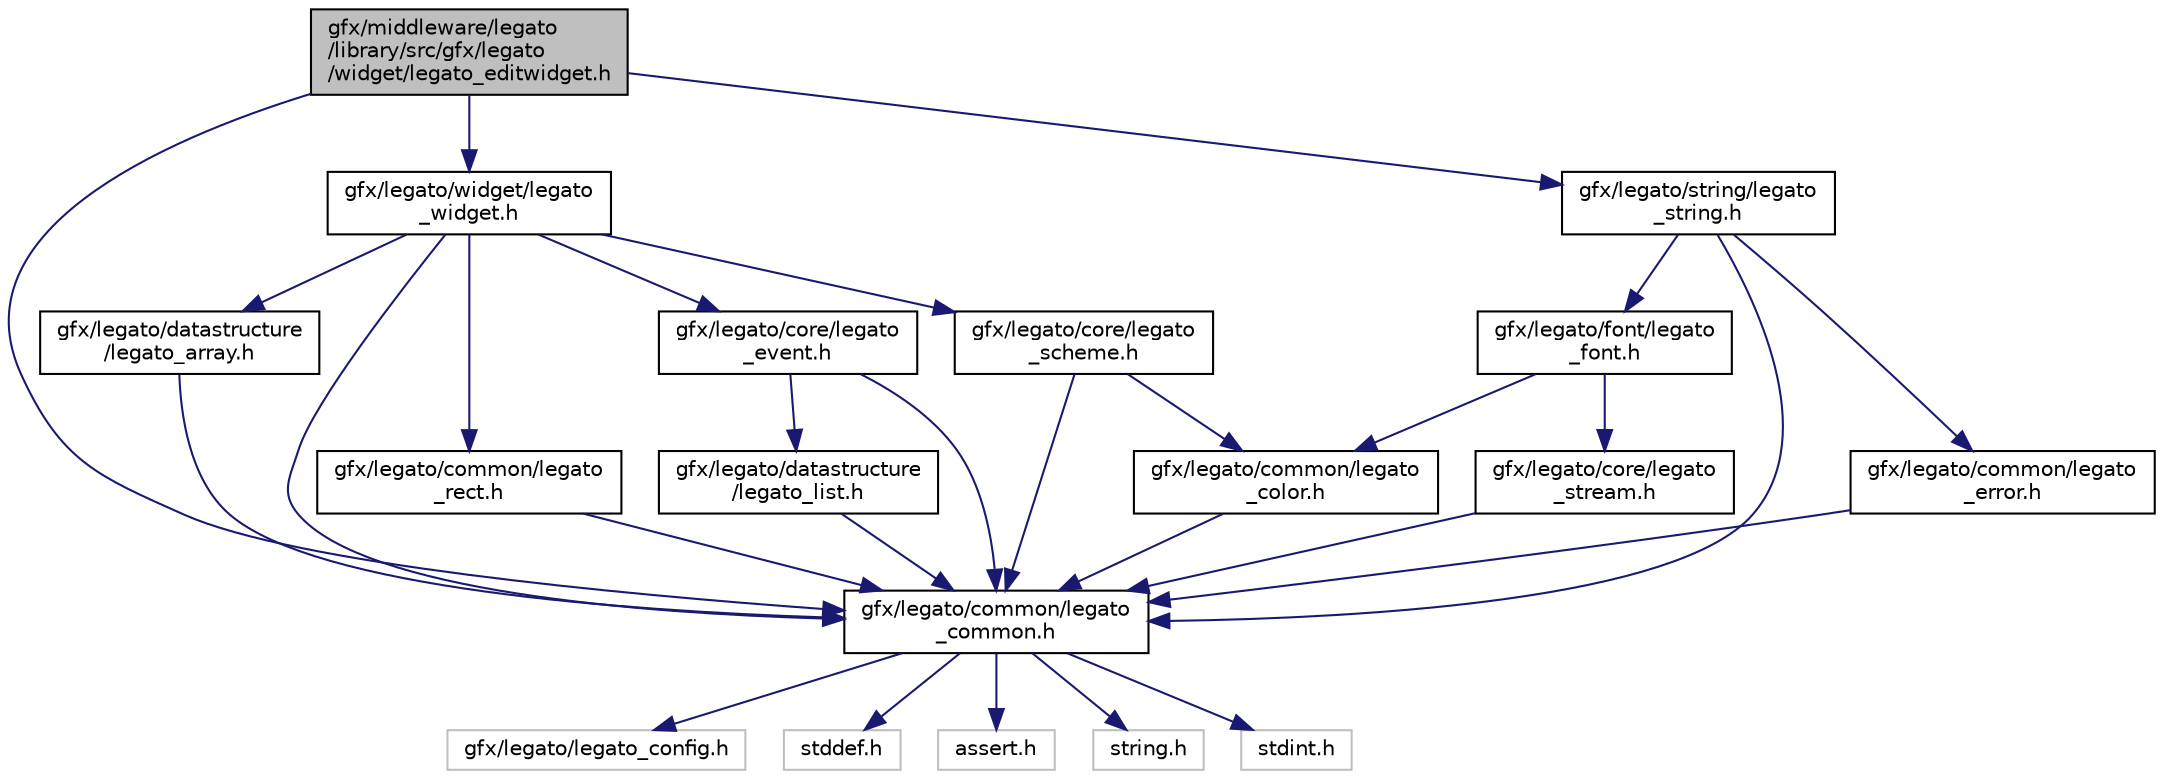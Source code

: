 digraph "gfx/middleware/legato/library/src/gfx/legato/widget/legato_editwidget.h"
{
 // LATEX_PDF_SIZE
  edge [fontname="Helvetica",fontsize="10",labelfontname="Helvetica",labelfontsize="10"];
  node [fontname="Helvetica",fontsize="10",shape=record];
  Node1 [label="gfx/middleware/legato\l/library/src/gfx/legato\l/widget/legato_editwidget.h",height=0.2,width=0.4,color="black", fillcolor="grey75", style="filled", fontcolor="black",tooltip="Edit widget functions and definitions."];
  Node1 -> Node2 [color="midnightblue",fontsize="10",style="solid",fontname="Helvetica"];
  Node2 [label="gfx/legato/common/legato\l_common.h",height=0.2,width=0.4,color="black", fillcolor="white", style="filled",URL="$legato__common_8h.html",tooltip="Common macros and definitions used by Legato."];
  Node2 -> Node3 [color="midnightblue",fontsize="10",style="solid",fontname="Helvetica"];
  Node3 [label="gfx/legato/legato_config.h",height=0.2,width=0.4,color="grey75", fillcolor="white", style="filled",tooltip=" "];
  Node2 -> Node4 [color="midnightblue",fontsize="10",style="solid",fontname="Helvetica"];
  Node4 [label="stddef.h",height=0.2,width=0.4,color="grey75", fillcolor="white", style="filled",tooltip=" "];
  Node2 -> Node5 [color="midnightblue",fontsize="10",style="solid",fontname="Helvetica"];
  Node5 [label="assert.h",height=0.2,width=0.4,color="grey75", fillcolor="white", style="filled",tooltip=" "];
  Node2 -> Node6 [color="midnightblue",fontsize="10",style="solid",fontname="Helvetica"];
  Node6 [label="string.h",height=0.2,width=0.4,color="grey75", fillcolor="white", style="filled",tooltip=" "];
  Node2 -> Node7 [color="midnightblue",fontsize="10",style="solid",fontname="Helvetica"];
  Node7 [label="stdint.h",height=0.2,width=0.4,color="grey75", fillcolor="white", style="filled",tooltip=" "];
  Node1 -> Node8 [color="midnightblue",fontsize="10",style="solid",fontname="Helvetica"];
  Node8 [label="gfx/legato/widget/legato\l_widget.h",height=0.2,width=0.4,color="black", fillcolor="white", style="filled",URL="$legato__widget_8h.html",tooltip="Legato widget definitions."];
  Node8 -> Node2 [color="midnightblue",fontsize="10",style="solid",fontname="Helvetica"];
  Node8 -> Node9 [color="midnightblue",fontsize="10",style="solid",fontname="Helvetica"];
  Node9 [label="gfx/legato/common/legato\l_rect.h",height=0.2,width=0.4,color="black", fillcolor="white", style="filled",URL="$legato__rect_8h.html",tooltip="Rectangle functions and definitions."];
  Node9 -> Node2 [color="midnightblue",fontsize="10",style="solid",fontname="Helvetica"];
  Node8 -> Node10 [color="midnightblue",fontsize="10",style="solid",fontname="Helvetica"];
  Node10 [label="gfx/legato/core/legato\l_event.h",height=0.2,width=0.4,color="black", fillcolor="white", style="filled",URL="$legato__event_8h.html",tooltip="Legato event definitions."];
  Node10 -> Node2 [color="midnightblue",fontsize="10",style="solid",fontname="Helvetica"];
  Node10 -> Node11 [color="midnightblue",fontsize="10",style="solid",fontname="Helvetica"];
  Node11 [label="gfx/legato/datastructure\l/legato_list.h",height=0.2,width=0.4,color="black", fillcolor="white", style="filled",URL="$legato__list_8h.html",tooltip="A linked list implementation."];
  Node11 -> Node2 [color="midnightblue",fontsize="10",style="solid",fontname="Helvetica"];
  Node8 -> Node12 [color="midnightblue",fontsize="10",style="solid",fontname="Helvetica"];
  Node12 [label="gfx/legato/core/legato\l_scheme.h",height=0.2,width=0.4,color="black", fillcolor="white", style="filled",URL="$legato__scheme_8h.html",tooltip="Schemes support various properties that make it possible to customize the color of widgets."];
  Node12 -> Node2 [color="midnightblue",fontsize="10",style="solid",fontname="Helvetica"];
  Node12 -> Node13 [color="midnightblue",fontsize="10",style="solid",fontname="Helvetica"];
  Node13 [label="gfx/legato/common/legato\l_color.h",height=0.2,width=0.4,color="black", fillcolor="white", style="filled",URL="$legato__color_8h.html",tooltip="Color definitions and functions."];
  Node13 -> Node2 [color="midnightblue",fontsize="10",style="solid",fontname="Helvetica"];
  Node8 -> Node14 [color="midnightblue",fontsize="10",style="solid",fontname="Helvetica"];
  Node14 [label="gfx/legato/datastructure\l/legato_array.h",height=0.2,width=0.4,color="black", fillcolor="white", style="filled",URL="$legato__array_8h.html",tooltip="An array implementation for storing pointers."];
  Node14 -> Node2 [color="midnightblue",fontsize="10",style="solid",fontname="Helvetica"];
  Node1 -> Node15 [color="midnightblue",fontsize="10",style="solid",fontname="Helvetica"];
  Node15 [label="gfx/legato/string/legato\l_string.h",height=0.2,width=0.4,color="black", fillcolor="white", style="filled",URL="$legato__string_8h.html",tooltip="Fixed string functions and definitions."];
  Node15 -> Node2 [color="midnightblue",fontsize="10",style="solid",fontname="Helvetica"];
  Node15 -> Node16 [color="midnightblue",fontsize="10",style="solid",fontname="Helvetica"];
  Node16 [label="gfx/legato/font/legato\l_font.h",height=0.2,width=0.4,color="black", fillcolor="white", style="filled",URL="$legato__font_8h.html",tooltip="Font functions and definitions."];
  Node16 -> Node13 [color="midnightblue",fontsize="10",style="solid",fontname="Helvetica"];
  Node16 -> Node17 [color="midnightblue",fontsize="10",style="solid",fontname="Helvetica"];
  Node17 [label="gfx/legato/core/legato\l_stream.h",height=0.2,width=0.4,color="black", fillcolor="white", style="filled",URL="$legato__stream_8h.html",tooltip="Defines a common header for all stream operations."];
  Node17 -> Node2 [color="midnightblue",fontsize="10",style="solid",fontname="Helvetica"];
  Node15 -> Node18 [color="midnightblue",fontsize="10",style="solid",fontname="Helvetica"];
  Node18 [label="gfx/legato/common/legato\l_error.h",height=0.2,width=0.4,color="black", fillcolor="white", style="filled",URL="$legato__error_8h.html",tooltip="Error functions, macros and definitions."];
  Node18 -> Node2 [color="midnightblue",fontsize="10",style="solid",fontname="Helvetica"];
}

